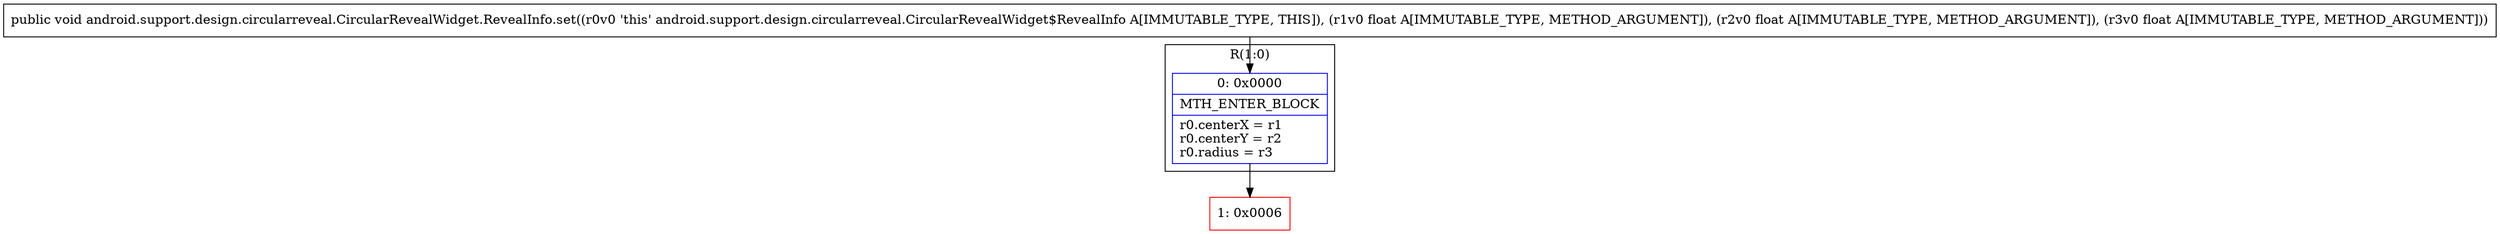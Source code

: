 digraph "CFG forandroid.support.design.circularreveal.CircularRevealWidget.RevealInfo.set(FFF)V" {
subgraph cluster_Region_1341307913 {
label = "R(1:0)";
node [shape=record,color=blue];
Node_0 [shape=record,label="{0\:\ 0x0000|MTH_ENTER_BLOCK\l|r0.centerX = r1\lr0.centerY = r2\lr0.radius = r3\l}"];
}
Node_1 [shape=record,color=red,label="{1\:\ 0x0006}"];
MethodNode[shape=record,label="{public void android.support.design.circularreveal.CircularRevealWidget.RevealInfo.set((r0v0 'this' android.support.design.circularreveal.CircularRevealWidget$RevealInfo A[IMMUTABLE_TYPE, THIS]), (r1v0 float A[IMMUTABLE_TYPE, METHOD_ARGUMENT]), (r2v0 float A[IMMUTABLE_TYPE, METHOD_ARGUMENT]), (r3v0 float A[IMMUTABLE_TYPE, METHOD_ARGUMENT])) }"];
MethodNode -> Node_0;
Node_0 -> Node_1;
}

